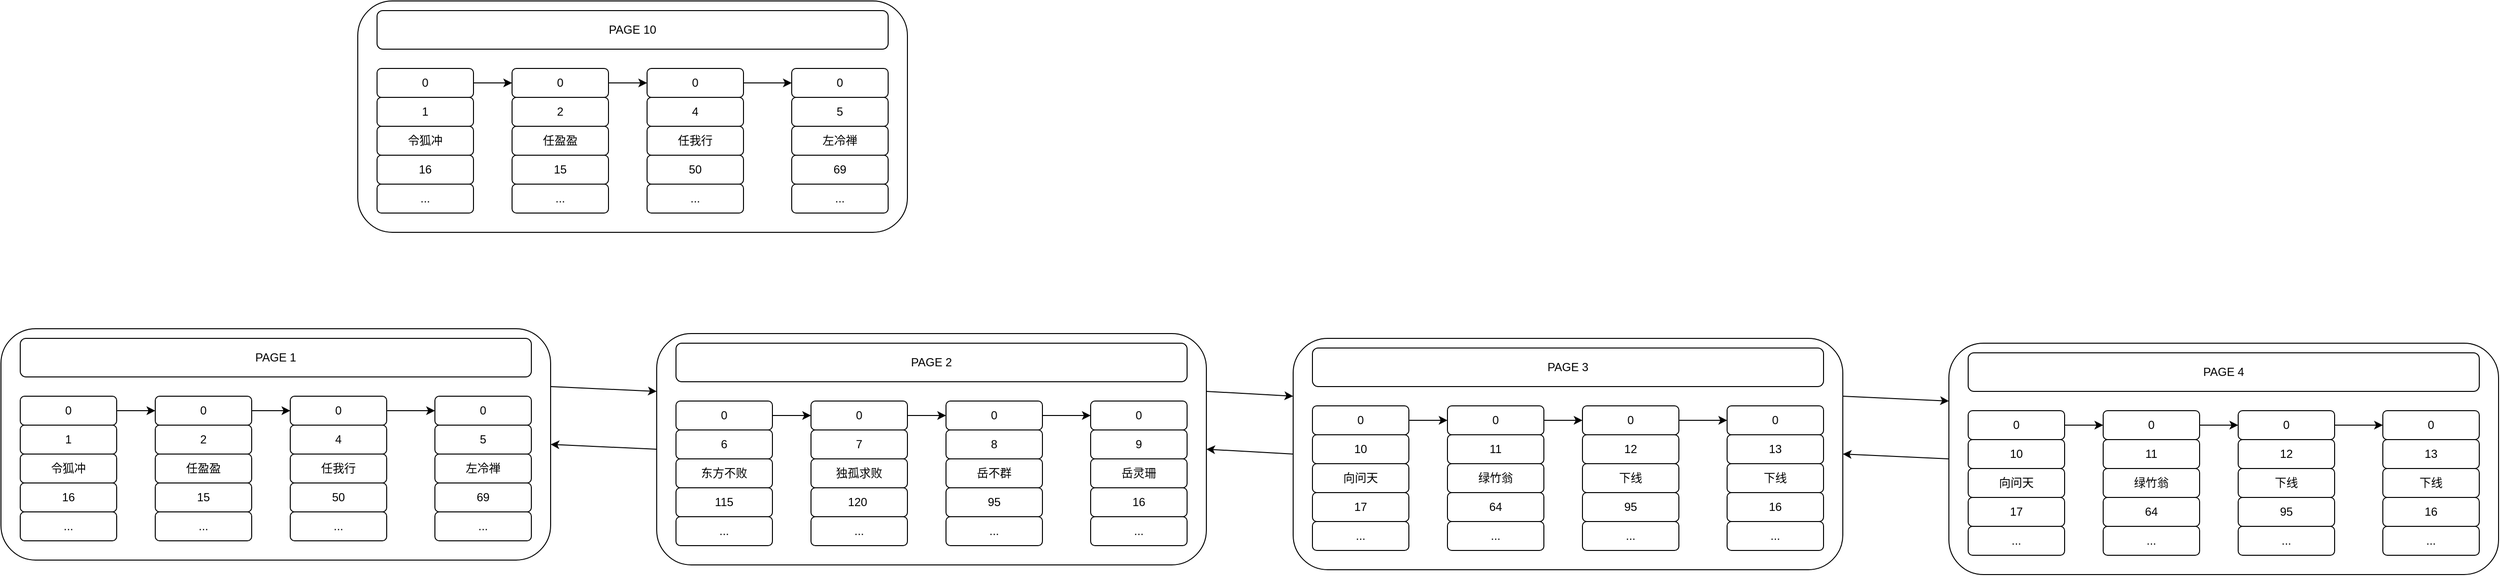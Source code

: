 <mxfile version="17.2.5" type="github">
  <diagram id="7UdDkVMXQPqJ16l7_mLh" name="第 1 页">
    <mxGraphModel dx="1384" dy="667" grid="1" gridSize="10" guides="1" tooltips="1" connect="1" arrows="1" fold="1" page="1" pageScale="1" pageWidth="827" pageHeight="1169" math="0" shadow="0">
      <root>
        <mxCell id="0" />
        <mxCell id="1" parent="0" />
        <mxCell id="IbyFdjmPlWambPThYL8s-315" style="edgeStyle=none;rounded=0;orthogonalLoop=1;jettySize=auto;html=1;exitX=1;exitY=0.25;exitDx=0;exitDy=0;entryX=0;entryY=0.25;entryDx=0;entryDy=0;" edge="1" parent="1" source="IbyFdjmPlWambPThYL8s-260" target="IbyFdjmPlWambPThYL8s-265">
          <mxGeometry relative="1" as="geometry" />
        </mxCell>
        <mxCell id="IbyFdjmPlWambPThYL8s-260" value="" style="rounded=1;whiteSpace=wrap;html=1;fillColor=#FFFFFF;" vertex="1" parent="1">
          <mxGeometry x="80" y="490" width="570" height="240" as="geometry" />
        </mxCell>
        <mxCell id="IbyFdjmPlWambPThYL8s-262" style="edgeStyle=none;rounded=0;orthogonalLoop=1;jettySize=auto;html=1;exitX=1;exitY=0.5;exitDx=0;exitDy=0;entryX=0;entryY=0.5;entryDx=0;entryDy=0;" edge="1" parent="1" source="IbyFdjmPlWambPThYL8s-240" target="IbyFdjmPlWambPThYL8s-245">
          <mxGeometry relative="1" as="geometry" />
        </mxCell>
        <mxCell id="IbyFdjmPlWambPThYL8s-240" value="0" style="rounded=1;whiteSpace=wrap;html=1;fillColor=#FFFFFF;" vertex="1" parent="1">
          <mxGeometry x="100" y="560" width="100" height="30" as="geometry" />
        </mxCell>
        <mxCell id="IbyFdjmPlWambPThYL8s-241" value="1" style="rounded=1;whiteSpace=wrap;html=1;fillColor=#FFFFFF;" vertex="1" parent="1">
          <mxGeometry x="100" y="590" width="100" height="30" as="geometry" />
        </mxCell>
        <mxCell id="IbyFdjmPlWambPThYL8s-242" value="令狐冲" style="rounded=1;whiteSpace=wrap;html=1;fillColor=#FFFFFF;" vertex="1" parent="1">
          <mxGeometry x="100" y="620" width="100" height="30" as="geometry" />
        </mxCell>
        <mxCell id="IbyFdjmPlWambPThYL8s-243" value="16" style="rounded=1;whiteSpace=wrap;html=1;fillColor=#FFFFFF;" vertex="1" parent="1">
          <mxGeometry x="100" y="650" width="100" height="30" as="geometry" />
        </mxCell>
        <mxCell id="IbyFdjmPlWambPThYL8s-244" value="..." style="rounded=1;whiteSpace=wrap;html=1;fillColor=#FFFFFF;" vertex="1" parent="1">
          <mxGeometry x="100" y="680" width="100" height="30" as="geometry" />
        </mxCell>
        <mxCell id="IbyFdjmPlWambPThYL8s-263" style="edgeStyle=none;rounded=0;orthogonalLoop=1;jettySize=auto;html=1;exitX=1;exitY=0.5;exitDx=0;exitDy=0;" edge="1" parent="1" source="IbyFdjmPlWambPThYL8s-245" target="IbyFdjmPlWambPThYL8s-250">
          <mxGeometry relative="1" as="geometry" />
        </mxCell>
        <mxCell id="IbyFdjmPlWambPThYL8s-245" value="0" style="rounded=1;whiteSpace=wrap;html=1;fillColor=#FFFFFF;" vertex="1" parent="1">
          <mxGeometry x="240" y="560" width="100" height="30" as="geometry" />
        </mxCell>
        <mxCell id="IbyFdjmPlWambPThYL8s-246" value="2" style="rounded=1;whiteSpace=wrap;html=1;fillColor=#FFFFFF;" vertex="1" parent="1">
          <mxGeometry x="240" y="590" width="100" height="30" as="geometry" />
        </mxCell>
        <mxCell id="IbyFdjmPlWambPThYL8s-247" value="任盈盈" style="rounded=1;whiteSpace=wrap;html=1;fillColor=#FFFFFF;" vertex="1" parent="1">
          <mxGeometry x="240" y="620" width="100" height="30" as="geometry" />
        </mxCell>
        <mxCell id="IbyFdjmPlWambPThYL8s-248" value="15" style="rounded=1;whiteSpace=wrap;html=1;fillColor=#FFFFFF;" vertex="1" parent="1">
          <mxGeometry x="240" y="650" width="100" height="30" as="geometry" />
        </mxCell>
        <mxCell id="IbyFdjmPlWambPThYL8s-249" value="..." style="rounded=1;whiteSpace=wrap;html=1;fillColor=#FFFFFF;" vertex="1" parent="1">
          <mxGeometry x="240" y="680" width="100" height="30" as="geometry" />
        </mxCell>
        <mxCell id="IbyFdjmPlWambPThYL8s-264" style="edgeStyle=none;rounded=0;orthogonalLoop=1;jettySize=auto;html=1;exitX=1;exitY=0.5;exitDx=0;exitDy=0;entryX=0;entryY=0.5;entryDx=0;entryDy=0;" edge="1" parent="1" source="IbyFdjmPlWambPThYL8s-250" target="IbyFdjmPlWambPThYL8s-255">
          <mxGeometry relative="1" as="geometry" />
        </mxCell>
        <mxCell id="IbyFdjmPlWambPThYL8s-250" value="0" style="rounded=1;whiteSpace=wrap;html=1;fillColor=#FFFFFF;" vertex="1" parent="1">
          <mxGeometry x="380" y="560" width="100" height="30" as="geometry" />
        </mxCell>
        <mxCell id="IbyFdjmPlWambPThYL8s-251" value="4" style="rounded=1;whiteSpace=wrap;html=1;fillColor=#FFFFFF;" vertex="1" parent="1">
          <mxGeometry x="380" y="590" width="100" height="30" as="geometry" />
        </mxCell>
        <mxCell id="IbyFdjmPlWambPThYL8s-252" value="任我行" style="rounded=1;whiteSpace=wrap;html=1;fillColor=#FFFFFF;" vertex="1" parent="1">
          <mxGeometry x="380" y="620" width="100" height="30" as="geometry" />
        </mxCell>
        <mxCell id="IbyFdjmPlWambPThYL8s-253" value="50" style="rounded=1;whiteSpace=wrap;html=1;fillColor=#FFFFFF;" vertex="1" parent="1">
          <mxGeometry x="380" y="650" width="100" height="30" as="geometry" />
        </mxCell>
        <mxCell id="IbyFdjmPlWambPThYL8s-254" value="..." style="rounded=1;whiteSpace=wrap;html=1;fillColor=#FFFFFF;" vertex="1" parent="1">
          <mxGeometry x="380" y="680" width="100" height="30" as="geometry" />
        </mxCell>
        <mxCell id="IbyFdjmPlWambPThYL8s-255" value="0" style="rounded=1;whiteSpace=wrap;html=1;fillColor=#FFFFFF;" vertex="1" parent="1">
          <mxGeometry x="530" y="560" width="100" height="30" as="geometry" />
        </mxCell>
        <mxCell id="IbyFdjmPlWambPThYL8s-256" value="5" style="rounded=1;whiteSpace=wrap;html=1;fillColor=#FFFFFF;" vertex="1" parent="1">
          <mxGeometry x="530" y="590" width="100" height="30" as="geometry" />
        </mxCell>
        <mxCell id="IbyFdjmPlWambPThYL8s-257" value="左冷禅" style="rounded=1;whiteSpace=wrap;html=1;fillColor=#FFFFFF;" vertex="1" parent="1">
          <mxGeometry x="530" y="620" width="100" height="30" as="geometry" />
        </mxCell>
        <mxCell id="IbyFdjmPlWambPThYL8s-258" value="69" style="rounded=1;whiteSpace=wrap;html=1;fillColor=#FFFFFF;" vertex="1" parent="1">
          <mxGeometry x="530" y="650" width="100" height="30" as="geometry" />
        </mxCell>
        <mxCell id="IbyFdjmPlWambPThYL8s-259" value="..." style="rounded=1;whiteSpace=wrap;html=1;fillColor=#FFFFFF;" vertex="1" parent="1">
          <mxGeometry x="530" y="680" width="100" height="30" as="geometry" />
        </mxCell>
        <mxCell id="IbyFdjmPlWambPThYL8s-261" value="PAGE 1" style="rounded=1;whiteSpace=wrap;html=1;fillColor=#FFFFFF;" vertex="1" parent="1">
          <mxGeometry x="100" y="500" width="530" height="40" as="geometry" />
        </mxCell>
        <mxCell id="IbyFdjmPlWambPThYL8s-316" style="edgeStyle=none;rounded=0;orthogonalLoop=1;jettySize=auto;html=1;exitX=0;exitY=0.5;exitDx=0;exitDy=0;entryX=1;entryY=0.5;entryDx=0;entryDy=0;" edge="1" parent="1" source="IbyFdjmPlWambPThYL8s-265" target="IbyFdjmPlWambPThYL8s-260">
          <mxGeometry relative="1" as="geometry" />
        </mxCell>
        <mxCell id="IbyFdjmPlWambPThYL8s-317" style="edgeStyle=none;rounded=0;orthogonalLoop=1;jettySize=auto;html=1;exitX=1;exitY=0.25;exitDx=0;exitDy=0;entryX=0;entryY=0.25;entryDx=0;entryDy=0;" edge="1" parent="1" source="IbyFdjmPlWambPThYL8s-265" target="IbyFdjmPlWambPThYL8s-290">
          <mxGeometry relative="1" as="geometry" />
        </mxCell>
        <mxCell id="IbyFdjmPlWambPThYL8s-265" value="" style="rounded=1;whiteSpace=wrap;html=1;fillColor=#FFFFFF;" vertex="1" parent="1">
          <mxGeometry x="760" y="495" width="570" height="240" as="geometry" />
        </mxCell>
        <mxCell id="IbyFdjmPlWambPThYL8s-266" style="edgeStyle=none;rounded=0;orthogonalLoop=1;jettySize=auto;html=1;exitX=1;exitY=0.5;exitDx=0;exitDy=0;entryX=0;entryY=0.5;entryDx=0;entryDy=0;" edge="1" parent="1" source="IbyFdjmPlWambPThYL8s-267" target="IbyFdjmPlWambPThYL8s-273">
          <mxGeometry relative="1" as="geometry" />
        </mxCell>
        <mxCell id="IbyFdjmPlWambPThYL8s-267" value="0" style="rounded=1;whiteSpace=wrap;html=1;fillColor=#FFFFFF;" vertex="1" parent="1">
          <mxGeometry x="780" y="565" width="100" height="30" as="geometry" />
        </mxCell>
        <mxCell id="IbyFdjmPlWambPThYL8s-268" value="6" style="rounded=1;whiteSpace=wrap;html=1;fillColor=#FFFFFF;" vertex="1" parent="1">
          <mxGeometry x="780" y="595" width="100" height="30" as="geometry" />
        </mxCell>
        <mxCell id="IbyFdjmPlWambPThYL8s-269" value="东方不败" style="rounded=1;whiteSpace=wrap;html=1;fillColor=#FFFFFF;" vertex="1" parent="1">
          <mxGeometry x="780" y="625" width="100" height="30" as="geometry" />
        </mxCell>
        <mxCell id="IbyFdjmPlWambPThYL8s-270" value="115" style="rounded=1;whiteSpace=wrap;html=1;fillColor=#FFFFFF;" vertex="1" parent="1">
          <mxGeometry x="780" y="655" width="100" height="30" as="geometry" />
        </mxCell>
        <mxCell id="IbyFdjmPlWambPThYL8s-271" value="..." style="rounded=1;whiteSpace=wrap;html=1;fillColor=#FFFFFF;" vertex="1" parent="1">
          <mxGeometry x="780" y="685" width="100" height="30" as="geometry" />
        </mxCell>
        <mxCell id="IbyFdjmPlWambPThYL8s-272" style="edgeStyle=none;rounded=0;orthogonalLoop=1;jettySize=auto;html=1;exitX=1;exitY=0.5;exitDx=0;exitDy=0;" edge="1" parent="1" source="IbyFdjmPlWambPThYL8s-273" target="IbyFdjmPlWambPThYL8s-279">
          <mxGeometry relative="1" as="geometry" />
        </mxCell>
        <mxCell id="IbyFdjmPlWambPThYL8s-273" value="0" style="rounded=1;whiteSpace=wrap;html=1;fillColor=#FFFFFF;" vertex="1" parent="1">
          <mxGeometry x="920" y="565" width="100" height="30" as="geometry" />
        </mxCell>
        <mxCell id="IbyFdjmPlWambPThYL8s-274" value="7" style="rounded=1;whiteSpace=wrap;html=1;fillColor=#FFFFFF;" vertex="1" parent="1">
          <mxGeometry x="920" y="595" width="100" height="30" as="geometry" />
        </mxCell>
        <mxCell id="IbyFdjmPlWambPThYL8s-275" value="独孤求败" style="rounded=1;whiteSpace=wrap;html=1;fillColor=#FFFFFF;" vertex="1" parent="1">
          <mxGeometry x="920" y="625" width="100" height="30" as="geometry" />
        </mxCell>
        <mxCell id="IbyFdjmPlWambPThYL8s-276" value="120&lt;span style=&quot;white-space: pre&quot;&gt;	&lt;/span&gt;" style="rounded=1;whiteSpace=wrap;html=1;fillColor=#FFFFFF;" vertex="1" parent="1">
          <mxGeometry x="920" y="655" width="100" height="30" as="geometry" />
        </mxCell>
        <mxCell id="IbyFdjmPlWambPThYL8s-277" value="..." style="rounded=1;whiteSpace=wrap;html=1;fillColor=#FFFFFF;" vertex="1" parent="1">
          <mxGeometry x="920" y="685" width="100" height="30" as="geometry" />
        </mxCell>
        <mxCell id="IbyFdjmPlWambPThYL8s-278" style="edgeStyle=none;rounded=0;orthogonalLoop=1;jettySize=auto;html=1;exitX=1;exitY=0.5;exitDx=0;exitDy=0;entryX=0;entryY=0.5;entryDx=0;entryDy=0;" edge="1" parent="1" source="IbyFdjmPlWambPThYL8s-279" target="IbyFdjmPlWambPThYL8s-284">
          <mxGeometry relative="1" as="geometry" />
        </mxCell>
        <mxCell id="IbyFdjmPlWambPThYL8s-279" value="0" style="rounded=1;whiteSpace=wrap;html=1;fillColor=#FFFFFF;" vertex="1" parent="1">
          <mxGeometry x="1060" y="565" width="100" height="30" as="geometry" />
        </mxCell>
        <mxCell id="IbyFdjmPlWambPThYL8s-280" value="8" style="rounded=1;whiteSpace=wrap;html=1;fillColor=#FFFFFF;" vertex="1" parent="1">
          <mxGeometry x="1060" y="595" width="100" height="30" as="geometry" />
        </mxCell>
        <mxCell id="IbyFdjmPlWambPThYL8s-281" value="岳不群" style="rounded=1;whiteSpace=wrap;html=1;fillColor=#FFFFFF;" vertex="1" parent="1">
          <mxGeometry x="1060" y="625" width="100" height="30" as="geometry" />
        </mxCell>
        <mxCell id="IbyFdjmPlWambPThYL8s-282" value="95" style="rounded=1;whiteSpace=wrap;html=1;fillColor=#FFFFFF;" vertex="1" parent="1">
          <mxGeometry x="1060" y="655" width="100" height="30" as="geometry" />
        </mxCell>
        <mxCell id="IbyFdjmPlWambPThYL8s-283" value="..." style="rounded=1;whiteSpace=wrap;html=1;fillColor=#FFFFFF;" vertex="1" parent="1">
          <mxGeometry x="1060" y="685" width="100" height="30" as="geometry" />
        </mxCell>
        <mxCell id="IbyFdjmPlWambPThYL8s-284" value="0" style="rounded=1;whiteSpace=wrap;html=1;fillColor=#FFFFFF;" vertex="1" parent="1">
          <mxGeometry x="1210" y="565" width="100" height="30" as="geometry" />
        </mxCell>
        <mxCell id="IbyFdjmPlWambPThYL8s-285" value="9" style="rounded=1;whiteSpace=wrap;html=1;fillColor=#FFFFFF;" vertex="1" parent="1">
          <mxGeometry x="1210" y="595" width="100" height="30" as="geometry" />
        </mxCell>
        <mxCell id="IbyFdjmPlWambPThYL8s-286" value="岳灵珊" style="rounded=1;whiteSpace=wrap;html=1;fillColor=#FFFFFF;" vertex="1" parent="1">
          <mxGeometry x="1210" y="625" width="100" height="30" as="geometry" />
        </mxCell>
        <mxCell id="IbyFdjmPlWambPThYL8s-287" value="16" style="rounded=1;whiteSpace=wrap;html=1;fillColor=#FFFFFF;" vertex="1" parent="1">
          <mxGeometry x="1210" y="655" width="100" height="30" as="geometry" />
        </mxCell>
        <mxCell id="IbyFdjmPlWambPThYL8s-288" value="..." style="rounded=1;whiteSpace=wrap;html=1;fillColor=#FFFFFF;" vertex="1" parent="1">
          <mxGeometry x="1210" y="685" width="100" height="30" as="geometry" />
        </mxCell>
        <mxCell id="IbyFdjmPlWambPThYL8s-289" value="PAGE 2" style="rounded=1;whiteSpace=wrap;html=1;fillColor=#FFFFFF;" vertex="1" parent="1">
          <mxGeometry x="780" y="505" width="530" height="40" as="geometry" />
        </mxCell>
        <mxCell id="IbyFdjmPlWambPThYL8s-318" style="edgeStyle=none;rounded=0;orthogonalLoop=1;jettySize=auto;html=1;exitX=0;exitY=0.5;exitDx=0;exitDy=0;entryX=1;entryY=0.5;entryDx=0;entryDy=0;" edge="1" parent="1" source="IbyFdjmPlWambPThYL8s-290" target="IbyFdjmPlWambPThYL8s-265">
          <mxGeometry relative="1" as="geometry" />
        </mxCell>
        <mxCell id="IbyFdjmPlWambPThYL8s-344" style="edgeStyle=none;rounded=0;orthogonalLoop=1;jettySize=auto;html=1;exitX=1;exitY=0.25;exitDx=0;exitDy=0;entryX=0;entryY=0.25;entryDx=0;entryDy=0;" edge="1" parent="1" source="IbyFdjmPlWambPThYL8s-290" target="IbyFdjmPlWambPThYL8s-319">
          <mxGeometry relative="1" as="geometry" />
        </mxCell>
        <mxCell id="IbyFdjmPlWambPThYL8s-290" value="" style="rounded=1;whiteSpace=wrap;html=1;fillColor=#FFFFFF;" vertex="1" parent="1">
          <mxGeometry x="1420" y="500" width="570" height="240" as="geometry" />
        </mxCell>
        <mxCell id="IbyFdjmPlWambPThYL8s-291" style="edgeStyle=none;rounded=0;orthogonalLoop=1;jettySize=auto;html=1;exitX=1;exitY=0.5;exitDx=0;exitDy=0;entryX=0;entryY=0.5;entryDx=0;entryDy=0;" edge="1" parent="1" source="IbyFdjmPlWambPThYL8s-292" target="IbyFdjmPlWambPThYL8s-298">
          <mxGeometry relative="1" as="geometry" />
        </mxCell>
        <mxCell id="IbyFdjmPlWambPThYL8s-292" value="0" style="rounded=1;whiteSpace=wrap;html=1;fillColor=#FFFFFF;" vertex="1" parent="1">
          <mxGeometry x="1440" y="570" width="100" height="30" as="geometry" />
        </mxCell>
        <mxCell id="IbyFdjmPlWambPThYL8s-293" value="10" style="rounded=1;whiteSpace=wrap;html=1;fillColor=#FFFFFF;" vertex="1" parent="1">
          <mxGeometry x="1440" y="600" width="100" height="30" as="geometry" />
        </mxCell>
        <mxCell id="IbyFdjmPlWambPThYL8s-294" value="向问天" style="rounded=1;whiteSpace=wrap;html=1;fillColor=#FFFFFF;" vertex="1" parent="1">
          <mxGeometry x="1440" y="630" width="100" height="30" as="geometry" />
        </mxCell>
        <mxCell id="IbyFdjmPlWambPThYL8s-295" value="17" style="rounded=1;whiteSpace=wrap;html=1;fillColor=#FFFFFF;" vertex="1" parent="1">
          <mxGeometry x="1440" y="660" width="100" height="30" as="geometry" />
        </mxCell>
        <mxCell id="IbyFdjmPlWambPThYL8s-296" value="..." style="rounded=1;whiteSpace=wrap;html=1;fillColor=#FFFFFF;" vertex="1" parent="1">
          <mxGeometry x="1440" y="690" width="100" height="30" as="geometry" />
        </mxCell>
        <mxCell id="IbyFdjmPlWambPThYL8s-297" style="edgeStyle=none;rounded=0;orthogonalLoop=1;jettySize=auto;html=1;exitX=1;exitY=0.5;exitDx=0;exitDy=0;" edge="1" parent="1" source="IbyFdjmPlWambPThYL8s-298" target="IbyFdjmPlWambPThYL8s-304">
          <mxGeometry relative="1" as="geometry" />
        </mxCell>
        <mxCell id="IbyFdjmPlWambPThYL8s-298" value="0" style="rounded=1;whiteSpace=wrap;html=1;fillColor=#FFFFFF;" vertex="1" parent="1">
          <mxGeometry x="1580" y="570" width="100" height="30" as="geometry" />
        </mxCell>
        <mxCell id="IbyFdjmPlWambPThYL8s-299" value="11" style="rounded=1;whiteSpace=wrap;html=1;fillColor=#FFFFFF;" vertex="1" parent="1">
          <mxGeometry x="1580" y="600" width="100" height="30" as="geometry" />
        </mxCell>
        <mxCell id="IbyFdjmPlWambPThYL8s-300" value="绿竹翁" style="rounded=1;whiteSpace=wrap;html=1;fillColor=#FFFFFF;" vertex="1" parent="1">
          <mxGeometry x="1580" y="630" width="100" height="30" as="geometry" />
        </mxCell>
        <mxCell id="IbyFdjmPlWambPThYL8s-301" value="64" style="rounded=1;whiteSpace=wrap;html=1;fillColor=#FFFFFF;" vertex="1" parent="1">
          <mxGeometry x="1580" y="660" width="100" height="30" as="geometry" />
        </mxCell>
        <mxCell id="IbyFdjmPlWambPThYL8s-302" value="..." style="rounded=1;whiteSpace=wrap;html=1;fillColor=#FFFFFF;" vertex="1" parent="1">
          <mxGeometry x="1580" y="690" width="100" height="30" as="geometry" />
        </mxCell>
        <mxCell id="IbyFdjmPlWambPThYL8s-303" style="edgeStyle=none;rounded=0;orthogonalLoop=1;jettySize=auto;html=1;exitX=1;exitY=0.5;exitDx=0;exitDy=0;entryX=0;entryY=0.5;entryDx=0;entryDy=0;" edge="1" parent="1" source="IbyFdjmPlWambPThYL8s-304" target="IbyFdjmPlWambPThYL8s-309">
          <mxGeometry relative="1" as="geometry" />
        </mxCell>
        <mxCell id="IbyFdjmPlWambPThYL8s-304" value="0" style="rounded=1;whiteSpace=wrap;html=1;fillColor=#FFFFFF;" vertex="1" parent="1">
          <mxGeometry x="1720" y="570" width="100" height="30" as="geometry" />
        </mxCell>
        <mxCell id="IbyFdjmPlWambPThYL8s-305" value="12" style="rounded=1;whiteSpace=wrap;html=1;fillColor=#FFFFFF;" vertex="1" parent="1">
          <mxGeometry x="1720" y="600" width="100" height="30" as="geometry" />
        </mxCell>
        <mxCell id="IbyFdjmPlWambPThYL8s-306" value="下线" style="rounded=1;whiteSpace=wrap;html=1;fillColor=#FFFFFF;" vertex="1" parent="1">
          <mxGeometry x="1720" y="630" width="100" height="30" as="geometry" />
        </mxCell>
        <mxCell id="IbyFdjmPlWambPThYL8s-307" value="95" style="rounded=1;whiteSpace=wrap;html=1;fillColor=#FFFFFF;" vertex="1" parent="1">
          <mxGeometry x="1720" y="660" width="100" height="30" as="geometry" />
        </mxCell>
        <mxCell id="IbyFdjmPlWambPThYL8s-308" value="..." style="rounded=1;whiteSpace=wrap;html=1;fillColor=#FFFFFF;" vertex="1" parent="1">
          <mxGeometry x="1720" y="690" width="100" height="30" as="geometry" />
        </mxCell>
        <mxCell id="IbyFdjmPlWambPThYL8s-309" value="0" style="rounded=1;whiteSpace=wrap;html=1;fillColor=#FFFFFF;" vertex="1" parent="1">
          <mxGeometry x="1870" y="570" width="100" height="30" as="geometry" />
        </mxCell>
        <mxCell id="IbyFdjmPlWambPThYL8s-310" value="13" style="rounded=1;whiteSpace=wrap;html=1;fillColor=#FFFFFF;" vertex="1" parent="1">
          <mxGeometry x="1870" y="600" width="100" height="30" as="geometry" />
        </mxCell>
        <mxCell id="IbyFdjmPlWambPThYL8s-311" value="下线" style="rounded=1;whiteSpace=wrap;html=1;fillColor=#FFFFFF;" vertex="1" parent="1">
          <mxGeometry x="1870" y="630" width="100" height="30" as="geometry" />
        </mxCell>
        <mxCell id="IbyFdjmPlWambPThYL8s-312" value="16" style="rounded=1;whiteSpace=wrap;html=1;fillColor=#FFFFFF;" vertex="1" parent="1">
          <mxGeometry x="1870" y="660" width="100" height="30" as="geometry" />
        </mxCell>
        <mxCell id="IbyFdjmPlWambPThYL8s-313" value="..." style="rounded=1;whiteSpace=wrap;html=1;fillColor=#FFFFFF;" vertex="1" parent="1">
          <mxGeometry x="1870" y="690" width="100" height="30" as="geometry" />
        </mxCell>
        <mxCell id="IbyFdjmPlWambPThYL8s-314" value="PAGE 3" style="rounded=1;whiteSpace=wrap;html=1;fillColor=#FFFFFF;" vertex="1" parent="1">
          <mxGeometry x="1440" y="510" width="530" height="40" as="geometry" />
        </mxCell>
        <mxCell id="IbyFdjmPlWambPThYL8s-345" style="edgeStyle=none;rounded=0;orthogonalLoop=1;jettySize=auto;html=1;exitX=0;exitY=0.5;exitDx=0;exitDy=0;entryX=1;entryY=0.5;entryDx=0;entryDy=0;" edge="1" parent="1" source="IbyFdjmPlWambPThYL8s-319" target="IbyFdjmPlWambPThYL8s-290">
          <mxGeometry relative="1" as="geometry" />
        </mxCell>
        <mxCell id="IbyFdjmPlWambPThYL8s-319" value="" style="rounded=1;whiteSpace=wrap;html=1;fillColor=#FFFFFF;" vertex="1" parent="1">
          <mxGeometry x="2100" y="505" width="570" height="240" as="geometry" />
        </mxCell>
        <mxCell id="IbyFdjmPlWambPThYL8s-320" style="edgeStyle=none;rounded=0;orthogonalLoop=1;jettySize=auto;html=1;exitX=1;exitY=0.5;exitDx=0;exitDy=0;entryX=0;entryY=0.5;entryDx=0;entryDy=0;" edge="1" parent="1" source="IbyFdjmPlWambPThYL8s-321" target="IbyFdjmPlWambPThYL8s-327">
          <mxGeometry relative="1" as="geometry" />
        </mxCell>
        <mxCell id="IbyFdjmPlWambPThYL8s-321" value="0" style="rounded=1;whiteSpace=wrap;html=1;fillColor=#FFFFFF;" vertex="1" parent="1">
          <mxGeometry x="2120" y="575" width="100" height="30" as="geometry" />
        </mxCell>
        <mxCell id="IbyFdjmPlWambPThYL8s-322" value="10" style="rounded=1;whiteSpace=wrap;html=1;fillColor=#FFFFFF;" vertex="1" parent="1">
          <mxGeometry x="2120" y="605" width="100" height="30" as="geometry" />
        </mxCell>
        <mxCell id="IbyFdjmPlWambPThYL8s-323" value="向问天" style="rounded=1;whiteSpace=wrap;html=1;fillColor=#FFFFFF;" vertex="1" parent="1">
          <mxGeometry x="2120" y="635" width="100" height="30" as="geometry" />
        </mxCell>
        <mxCell id="IbyFdjmPlWambPThYL8s-324" value="17" style="rounded=1;whiteSpace=wrap;html=1;fillColor=#FFFFFF;" vertex="1" parent="1">
          <mxGeometry x="2120" y="665" width="100" height="30" as="geometry" />
        </mxCell>
        <mxCell id="IbyFdjmPlWambPThYL8s-325" value="..." style="rounded=1;whiteSpace=wrap;html=1;fillColor=#FFFFFF;" vertex="1" parent="1">
          <mxGeometry x="2120" y="695" width="100" height="30" as="geometry" />
        </mxCell>
        <mxCell id="IbyFdjmPlWambPThYL8s-326" style="edgeStyle=none;rounded=0;orthogonalLoop=1;jettySize=auto;html=1;exitX=1;exitY=0.5;exitDx=0;exitDy=0;" edge="1" parent="1" source="IbyFdjmPlWambPThYL8s-327" target="IbyFdjmPlWambPThYL8s-333">
          <mxGeometry relative="1" as="geometry" />
        </mxCell>
        <mxCell id="IbyFdjmPlWambPThYL8s-327" value="0" style="rounded=1;whiteSpace=wrap;html=1;fillColor=#FFFFFF;" vertex="1" parent="1">
          <mxGeometry x="2260" y="575" width="100" height="30" as="geometry" />
        </mxCell>
        <mxCell id="IbyFdjmPlWambPThYL8s-328" value="11" style="rounded=1;whiteSpace=wrap;html=1;fillColor=#FFFFFF;" vertex="1" parent="1">
          <mxGeometry x="2260" y="605" width="100" height="30" as="geometry" />
        </mxCell>
        <mxCell id="IbyFdjmPlWambPThYL8s-329" value="绿竹翁" style="rounded=1;whiteSpace=wrap;html=1;fillColor=#FFFFFF;" vertex="1" parent="1">
          <mxGeometry x="2260" y="635" width="100" height="30" as="geometry" />
        </mxCell>
        <mxCell id="IbyFdjmPlWambPThYL8s-330" value="64" style="rounded=1;whiteSpace=wrap;html=1;fillColor=#FFFFFF;" vertex="1" parent="1">
          <mxGeometry x="2260" y="665" width="100" height="30" as="geometry" />
        </mxCell>
        <mxCell id="IbyFdjmPlWambPThYL8s-331" value="..." style="rounded=1;whiteSpace=wrap;html=1;fillColor=#FFFFFF;" vertex="1" parent="1">
          <mxGeometry x="2260" y="695" width="100" height="30" as="geometry" />
        </mxCell>
        <mxCell id="IbyFdjmPlWambPThYL8s-332" style="edgeStyle=none;rounded=0;orthogonalLoop=1;jettySize=auto;html=1;exitX=1;exitY=0.5;exitDx=0;exitDy=0;entryX=0;entryY=0.5;entryDx=0;entryDy=0;" edge="1" parent="1" source="IbyFdjmPlWambPThYL8s-333" target="IbyFdjmPlWambPThYL8s-338">
          <mxGeometry relative="1" as="geometry" />
        </mxCell>
        <mxCell id="IbyFdjmPlWambPThYL8s-333" value="0" style="rounded=1;whiteSpace=wrap;html=1;fillColor=#FFFFFF;" vertex="1" parent="1">
          <mxGeometry x="2400" y="575" width="100" height="30" as="geometry" />
        </mxCell>
        <mxCell id="IbyFdjmPlWambPThYL8s-334" value="12" style="rounded=1;whiteSpace=wrap;html=1;fillColor=#FFFFFF;" vertex="1" parent="1">
          <mxGeometry x="2400" y="605" width="100" height="30" as="geometry" />
        </mxCell>
        <mxCell id="IbyFdjmPlWambPThYL8s-335" value="下线" style="rounded=1;whiteSpace=wrap;html=1;fillColor=#FFFFFF;" vertex="1" parent="1">
          <mxGeometry x="2400" y="635" width="100" height="30" as="geometry" />
        </mxCell>
        <mxCell id="IbyFdjmPlWambPThYL8s-336" value="95" style="rounded=1;whiteSpace=wrap;html=1;fillColor=#FFFFFF;" vertex="1" parent="1">
          <mxGeometry x="2400" y="665" width="100" height="30" as="geometry" />
        </mxCell>
        <mxCell id="IbyFdjmPlWambPThYL8s-337" value="..." style="rounded=1;whiteSpace=wrap;html=1;fillColor=#FFFFFF;" vertex="1" parent="1">
          <mxGeometry x="2400" y="695" width="100" height="30" as="geometry" />
        </mxCell>
        <mxCell id="IbyFdjmPlWambPThYL8s-338" value="0" style="rounded=1;whiteSpace=wrap;html=1;fillColor=#FFFFFF;" vertex="1" parent="1">
          <mxGeometry x="2550" y="575" width="100" height="30" as="geometry" />
        </mxCell>
        <mxCell id="IbyFdjmPlWambPThYL8s-339" value="13" style="rounded=1;whiteSpace=wrap;html=1;fillColor=#FFFFFF;" vertex="1" parent="1">
          <mxGeometry x="2550" y="605" width="100" height="30" as="geometry" />
        </mxCell>
        <mxCell id="IbyFdjmPlWambPThYL8s-340" value="下线" style="rounded=1;whiteSpace=wrap;html=1;fillColor=#FFFFFF;" vertex="1" parent="1">
          <mxGeometry x="2550" y="635" width="100" height="30" as="geometry" />
        </mxCell>
        <mxCell id="IbyFdjmPlWambPThYL8s-341" value="16" style="rounded=1;whiteSpace=wrap;html=1;fillColor=#FFFFFF;" vertex="1" parent="1">
          <mxGeometry x="2550" y="665" width="100" height="30" as="geometry" />
        </mxCell>
        <mxCell id="IbyFdjmPlWambPThYL8s-342" value="..." style="rounded=1;whiteSpace=wrap;html=1;fillColor=#FFFFFF;" vertex="1" parent="1">
          <mxGeometry x="2550" y="695" width="100" height="30" as="geometry" />
        </mxCell>
        <mxCell id="IbyFdjmPlWambPThYL8s-343" value="PAGE 4" style="rounded=1;whiteSpace=wrap;html=1;fillColor=#FFFFFF;" vertex="1" parent="1">
          <mxGeometry x="2120" y="515" width="530" height="40" as="geometry" />
        </mxCell>
        <mxCell id="IbyFdjmPlWambPThYL8s-346" value="" style="rounded=1;whiteSpace=wrap;html=1;fillColor=#FFFFFF;" vertex="1" parent="1">
          <mxGeometry x="450" y="150" width="570" height="240" as="geometry" />
        </mxCell>
        <mxCell id="IbyFdjmPlWambPThYL8s-347" style="edgeStyle=none;rounded=0;orthogonalLoop=1;jettySize=auto;html=1;exitX=1;exitY=0.5;exitDx=0;exitDy=0;entryX=0;entryY=0.5;entryDx=0;entryDy=0;" edge="1" parent="1" source="IbyFdjmPlWambPThYL8s-348" target="IbyFdjmPlWambPThYL8s-354">
          <mxGeometry relative="1" as="geometry" />
        </mxCell>
        <mxCell id="IbyFdjmPlWambPThYL8s-348" value="0" style="rounded=1;whiteSpace=wrap;html=1;fillColor=#FFFFFF;" vertex="1" parent="1">
          <mxGeometry x="470" y="220" width="100" height="30" as="geometry" />
        </mxCell>
        <mxCell id="IbyFdjmPlWambPThYL8s-349" value="1" style="rounded=1;whiteSpace=wrap;html=1;fillColor=#FFFFFF;" vertex="1" parent="1">
          <mxGeometry x="470" y="250" width="100" height="30" as="geometry" />
        </mxCell>
        <mxCell id="IbyFdjmPlWambPThYL8s-350" value="令狐冲" style="rounded=1;whiteSpace=wrap;html=1;fillColor=#FFFFFF;" vertex="1" parent="1">
          <mxGeometry x="470" y="280" width="100" height="30" as="geometry" />
        </mxCell>
        <mxCell id="IbyFdjmPlWambPThYL8s-351" value="16" style="rounded=1;whiteSpace=wrap;html=1;fillColor=#FFFFFF;" vertex="1" parent="1">
          <mxGeometry x="470" y="310" width="100" height="30" as="geometry" />
        </mxCell>
        <mxCell id="IbyFdjmPlWambPThYL8s-352" value="..." style="rounded=1;whiteSpace=wrap;html=1;fillColor=#FFFFFF;" vertex="1" parent="1">
          <mxGeometry x="470" y="340" width="100" height="30" as="geometry" />
        </mxCell>
        <mxCell id="IbyFdjmPlWambPThYL8s-353" style="edgeStyle=none;rounded=0;orthogonalLoop=1;jettySize=auto;html=1;exitX=1;exitY=0.5;exitDx=0;exitDy=0;" edge="1" parent="1" source="IbyFdjmPlWambPThYL8s-354" target="IbyFdjmPlWambPThYL8s-360">
          <mxGeometry relative="1" as="geometry" />
        </mxCell>
        <mxCell id="IbyFdjmPlWambPThYL8s-354" value="0" style="rounded=1;whiteSpace=wrap;html=1;fillColor=#FFFFFF;" vertex="1" parent="1">
          <mxGeometry x="610" y="220" width="100" height="30" as="geometry" />
        </mxCell>
        <mxCell id="IbyFdjmPlWambPThYL8s-355" value="2" style="rounded=1;whiteSpace=wrap;html=1;fillColor=#FFFFFF;" vertex="1" parent="1">
          <mxGeometry x="610" y="250" width="100" height="30" as="geometry" />
        </mxCell>
        <mxCell id="IbyFdjmPlWambPThYL8s-356" value="任盈盈" style="rounded=1;whiteSpace=wrap;html=1;fillColor=#FFFFFF;" vertex="1" parent="1">
          <mxGeometry x="610" y="280" width="100" height="30" as="geometry" />
        </mxCell>
        <mxCell id="IbyFdjmPlWambPThYL8s-357" value="15" style="rounded=1;whiteSpace=wrap;html=1;fillColor=#FFFFFF;" vertex="1" parent="1">
          <mxGeometry x="610" y="310" width="100" height="30" as="geometry" />
        </mxCell>
        <mxCell id="IbyFdjmPlWambPThYL8s-358" value="..." style="rounded=1;whiteSpace=wrap;html=1;fillColor=#FFFFFF;" vertex="1" parent="1">
          <mxGeometry x="610" y="340" width="100" height="30" as="geometry" />
        </mxCell>
        <mxCell id="IbyFdjmPlWambPThYL8s-359" style="edgeStyle=none;rounded=0;orthogonalLoop=1;jettySize=auto;html=1;exitX=1;exitY=0.5;exitDx=0;exitDy=0;entryX=0;entryY=0.5;entryDx=0;entryDy=0;" edge="1" parent="1" source="IbyFdjmPlWambPThYL8s-360" target="IbyFdjmPlWambPThYL8s-365">
          <mxGeometry relative="1" as="geometry" />
        </mxCell>
        <mxCell id="IbyFdjmPlWambPThYL8s-360" value="0" style="rounded=1;whiteSpace=wrap;html=1;fillColor=#FFFFFF;" vertex="1" parent="1">
          <mxGeometry x="750" y="220" width="100" height="30" as="geometry" />
        </mxCell>
        <mxCell id="IbyFdjmPlWambPThYL8s-361" value="4" style="rounded=1;whiteSpace=wrap;html=1;fillColor=#FFFFFF;" vertex="1" parent="1">
          <mxGeometry x="750" y="250" width="100" height="30" as="geometry" />
        </mxCell>
        <mxCell id="IbyFdjmPlWambPThYL8s-362" value="任我行" style="rounded=1;whiteSpace=wrap;html=1;fillColor=#FFFFFF;" vertex="1" parent="1">
          <mxGeometry x="750" y="280" width="100" height="30" as="geometry" />
        </mxCell>
        <mxCell id="IbyFdjmPlWambPThYL8s-363" value="50" style="rounded=1;whiteSpace=wrap;html=1;fillColor=#FFFFFF;" vertex="1" parent="1">
          <mxGeometry x="750" y="310" width="100" height="30" as="geometry" />
        </mxCell>
        <mxCell id="IbyFdjmPlWambPThYL8s-364" value="..." style="rounded=1;whiteSpace=wrap;html=1;fillColor=#FFFFFF;" vertex="1" parent="1">
          <mxGeometry x="750" y="340" width="100" height="30" as="geometry" />
        </mxCell>
        <mxCell id="IbyFdjmPlWambPThYL8s-365" value="0" style="rounded=1;whiteSpace=wrap;html=1;fillColor=#FFFFFF;" vertex="1" parent="1">
          <mxGeometry x="900" y="220" width="100" height="30" as="geometry" />
        </mxCell>
        <mxCell id="IbyFdjmPlWambPThYL8s-366" value="5" style="rounded=1;whiteSpace=wrap;html=1;fillColor=#FFFFFF;" vertex="1" parent="1">
          <mxGeometry x="900" y="250" width="100" height="30" as="geometry" />
        </mxCell>
        <mxCell id="IbyFdjmPlWambPThYL8s-367" value="左冷禅" style="rounded=1;whiteSpace=wrap;html=1;fillColor=#FFFFFF;" vertex="1" parent="1">
          <mxGeometry x="900" y="280" width="100" height="30" as="geometry" />
        </mxCell>
        <mxCell id="IbyFdjmPlWambPThYL8s-368" value="69" style="rounded=1;whiteSpace=wrap;html=1;fillColor=#FFFFFF;" vertex="1" parent="1">
          <mxGeometry x="900" y="310" width="100" height="30" as="geometry" />
        </mxCell>
        <mxCell id="IbyFdjmPlWambPThYL8s-369" value="..." style="rounded=1;whiteSpace=wrap;html=1;fillColor=#FFFFFF;" vertex="1" parent="1">
          <mxGeometry x="900" y="340" width="100" height="30" as="geometry" />
        </mxCell>
        <mxCell id="IbyFdjmPlWambPThYL8s-370" value="PAGE 10" style="rounded=1;whiteSpace=wrap;html=1;fillColor=#FFFFFF;" vertex="1" parent="1">
          <mxGeometry x="470" y="160" width="530" height="40" as="geometry" />
        </mxCell>
      </root>
    </mxGraphModel>
  </diagram>
</mxfile>
